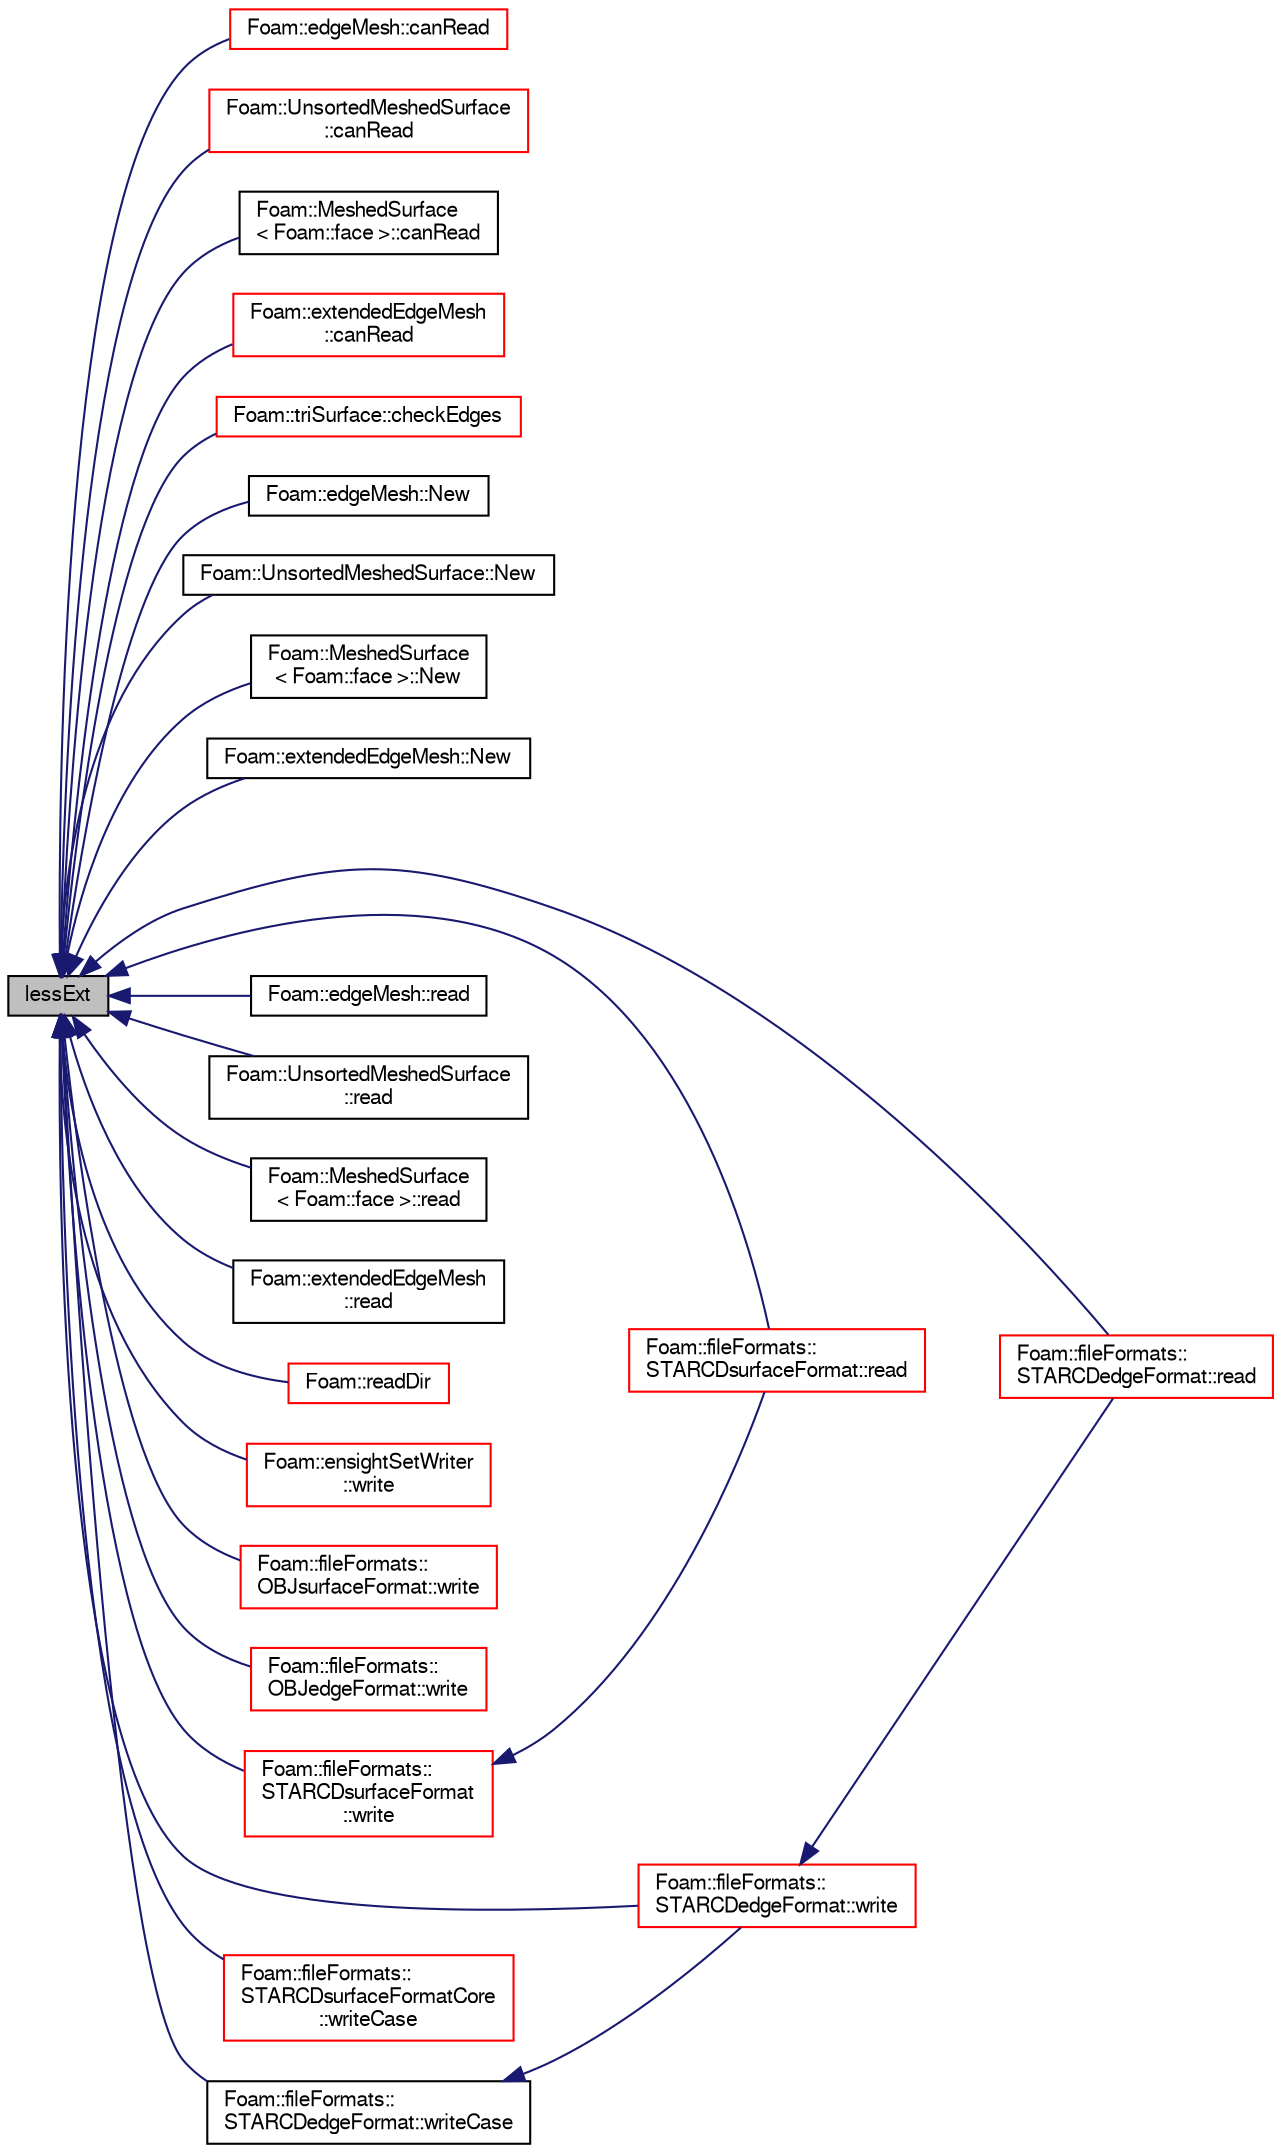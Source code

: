 digraph "lessExt"
{
  bgcolor="transparent";
  edge [fontname="FreeSans",fontsize="10",labelfontname="FreeSans",labelfontsize="10"];
  node [fontname="FreeSans",fontsize="10",shape=record];
  rankdir="LR";
  Node4413 [label="lessExt",height=0.2,width=0.4,color="black", fillcolor="grey75", style="filled", fontcolor="black"];
  Node4413 -> Node4414 [dir="back",color="midnightblue",fontsize="10",style="solid",fontname="FreeSans"];
  Node4414 [label="Foam::edgeMesh::canRead",height=0.2,width=0.4,color="red",URL="$a21754.html#aa9369fb58a3d9f8c2d85f7ae0ddcb969",tooltip="Can we read this file format? "];
  Node4413 -> Node4418 [dir="back",color="midnightblue",fontsize="10",style="solid",fontname="FreeSans"];
  Node4418 [label="Foam::UnsortedMeshedSurface\l::canRead",height=0.2,width=0.4,color="red",URL="$a29574.html#aa9369fb58a3d9f8c2d85f7ae0ddcb969",tooltip="Can we read this file format? "];
  Node4413 -> Node4422 [dir="back",color="midnightblue",fontsize="10",style="solid",fontname="FreeSans"];
  Node4422 [label="Foam::MeshedSurface\l\< Foam::face \>::canRead",height=0.2,width=0.4,color="black",URL="$a29566.html#aa9369fb58a3d9f8c2d85f7ae0ddcb969",tooltip="Can we read this file format? "];
  Node4413 -> Node4423 [dir="back",color="midnightblue",fontsize="10",style="solid",fontname="FreeSans"];
  Node4423 [label="Foam::extendedEdgeMesh\l::canRead",height=0.2,width=0.4,color="red",URL="$a21786.html#aa9369fb58a3d9f8c2d85f7ae0ddcb969",tooltip="Can we read this file format? "];
  Node4413 -> Node4427 [dir="back",color="midnightblue",fontsize="10",style="solid",fontname="FreeSans"];
  Node4427 [label="Foam::triSurface::checkEdges",height=0.2,width=0.4,color="red",URL="$a30598.html#a90f5f9407a227d55df8fa9120de9f122",tooltip="Check triply (or more) connected edges. "];
  Node4413 -> Node4430 [dir="back",color="midnightblue",fontsize="10",style="solid",fontname="FreeSans"];
  Node4430 [label="Foam::edgeMesh::New",height=0.2,width=0.4,color="black",URL="$a21754.html#a2f377de2400b19ee58b85b8344616972",tooltip="Select constructed from filename (implicit extension) "];
  Node4413 -> Node4431 [dir="back",color="midnightblue",fontsize="10",style="solid",fontname="FreeSans"];
  Node4431 [label="Foam::UnsortedMeshedSurface::New",height=0.2,width=0.4,color="black",URL="$a29574.html#a68c34633aa5aaa4c4a1a68b0b17b20ef",tooltip="Select constructed from filename (implicit extension) "];
  Node4413 -> Node4432 [dir="back",color="midnightblue",fontsize="10",style="solid",fontname="FreeSans"];
  Node4432 [label="Foam::MeshedSurface\l\< Foam::face \>::New",height=0.2,width=0.4,color="black",URL="$a29566.html#a0937a9715cb2f8e1497928e4e03bb948",tooltip="Select constructed from filename (implicit extension) "];
  Node4413 -> Node4433 [dir="back",color="midnightblue",fontsize="10",style="solid",fontname="FreeSans"];
  Node4433 [label="Foam::extendedEdgeMesh::New",height=0.2,width=0.4,color="black",URL="$a21786.html#ae37396e63b9ecd9f84dc0afd2447bd45",tooltip="Select constructed from filename (implicit extension) "];
  Node4413 -> Node4434 [dir="back",color="midnightblue",fontsize="10",style="solid",fontname="FreeSans"];
  Node4434 [label="Foam::fileFormats::\lSTARCDsurfaceFormat::read",height=0.2,width=0.4,color="red",URL="$a29630.html#a464ebd67acbdff0014d4dae69e3ec4be",tooltip="Read from file. "];
  Node4413 -> Node4437 [dir="back",color="midnightblue",fontsize="10",style="solid",fontname="FreeSans"];
  Node4437 [label="Foam::fileFormats::\lSTARCDedgeFormat::read",height=0.2,width=0.4,color="red",URL="$a21778.html#a464ebd67acbdff0014d4dae69e3ec4be",tooltip="Read from file. "];
  Node4413 -> Node4440 [dir="back",color="midnightblue",fontsize="10",style="solid",fontname="FreeSans"];
  Node4440 [label="Foam::edgeMesh::read",height=0.2,width=0.4,color="black",URL="$a21754.html#a464ebd67acbdff0014d4dae69e3ec4be",tooltip="Read from file. Chooses reader based on detected extension. "];
  Node4413 -> Node4441 [dir="back",color="midnightblue",fontsize="10",style="solid",fontname="FreeSans"];
  Node4441 [label="Foam::UnsortedMeshedSurface\l::read",height=0.2,width=0.4,color="black",URL="$a29574.html#a464ebd67acbdff0014d4dae69e3ec4be",tooltip="Read from file. Chooses reader based on detected extension. "];
  Node4413 -> Node4442 [dir="back",color="midnightblue",fontsize="10",style="solid",fontname="FreeSans"];
  Node4442 [label="Foam::MeshedSurface\l\< Foam::face \>::read",height=0.2,width=0.4,color="black",URL="$a29566.html#a464ebd67acbdff0014d4dae69e3ec4be",tooltip="Read from file. Chooses reader based on detected extension. "];
  Node4413 -> Node4443 [dir="back",color="midnightblue",fontsize="10",style="solid",fontname="FreeSans"];
  Node4443 [label="Foam::extendedEdgeMesh\l::read",height=0.2,width=0.4,color="black",URL="$a21786.html#a464ebd67acbdff0014d4dae69e3ec4be",tooltip="Read from file. Chooses reader based on detected extension. "];
  Node4413 -> Node4444 [dir="back",color="midnightblue",fontsize="10",style="solid",fontname="FreeSans"];
  Node4444 [label="Foam::readDir",height=0.2,width=0.4,color="red",URL="$a21124.html#aca2d5f76614fa6c285dbc8b7e87ac7c4",tooltip="Read a directory and return the entries as a string list. "];
  Node4413 -> Node4460 [dir="back",color="midnightblue",fontsize="10",style="solid",fontname="FreeSans"];
  Node4460 [label="Foam::ensightSetWriter\l::write",height=0.2,width=0.4,color="red",URL="$a21858.html#ae25e717f0b4f16f583638020a1a090ec",tooltip="General entry point for writing. "];
  Node4413 -> Node4463 [dir="back",color="midnightblue",fontsize="10",style="solid",fontname="FreeSans"];
  Node4463 [label="Foam::fileFormats::\lOBJsurfaceFormat::write",height=0.2,width=0.4,color="red",URL="$a29610.html#a2a1e1394d9dd8932b738248c123a267f",tooltip="Write surface mesh components by proxy. "];
  Node4413 -> Node4468 [dir="back",color="midnightblue",fontsize="10",style="solid",fontname="FreeSans"];
  Node4468 [label="Foam::fileFormats::\lOBJedgeFormat::write",height=0.2,width=0.4,color="red",URL="$a21774.html#ac93279b51e2eb12dc1a54daf46bbca98",tooltip="Write surface mesh components by proxy. "];
  Node4413 -> Node4472 [dir="back",color="midnightblue",fontsize="10",style="solid",fontname="FreeSans"];
  Node4472 [label="Foam::fileFormats::\lSTARCDsurfaceFormat\l::write",height=0.2,width=0.4,color="red",URL="$a29630.html#a2a1e1394d9dd8932b738248c123a267f",tooltip="Write surface mesh components by proxy. "];
  Node4472 -> Node4434 [dir="back",color="midnightblue",fontsize="10",style="solid",fontname="FreeSans"];
  Node4413 -> Node4474 [dir="back",color="midnightblue",fontsize="10",style="solid",fontname="FreeSans"];
  Node4474 [label="Foam::fileFormats::\lSTARCDedgeFormat::write",height=0.2,width=0.4,color="red",URL="$a21778.html#ac93279b51e2eb12dc1a54daf46bbca98",tooltip="Write edge mesh. "];
  Node4474 -> Node4437 [dir="back",color="midnightblue",fontsize="10",style="solid",fontname="FreeSans"];
  Node4413 -> Node4476 [dir="back",color="midnightblue",fontsize="10",style="solid",fontname="FreeSans"];
  Node4476 [label="Foam::fileFormats::\lSTARCDsurfaceFormatCore\l::writeCase",height=0.2,width=0.4,color="red",URL="$a29634.html#ae4272f484f8b27274f4b0dde192e7a82"];
  Node4413 -> Node4478 [dir="back",color="midnightblue",fontsize="10",style="solid",fontname="FreeSans"];
  Node4478 [label="Foam::fileFormats::\lSTARCDedgeFormat::writeCase",height=0.2,width=0.4,color="black",URL="$a21778.html#ae2250c1038a57f9979aa4549c61a8287"];
  Node4478 -> Node4474 [dir="back",color="midnightblue",fontsize="10",style="solid",fontname="FreeSans"];
}
